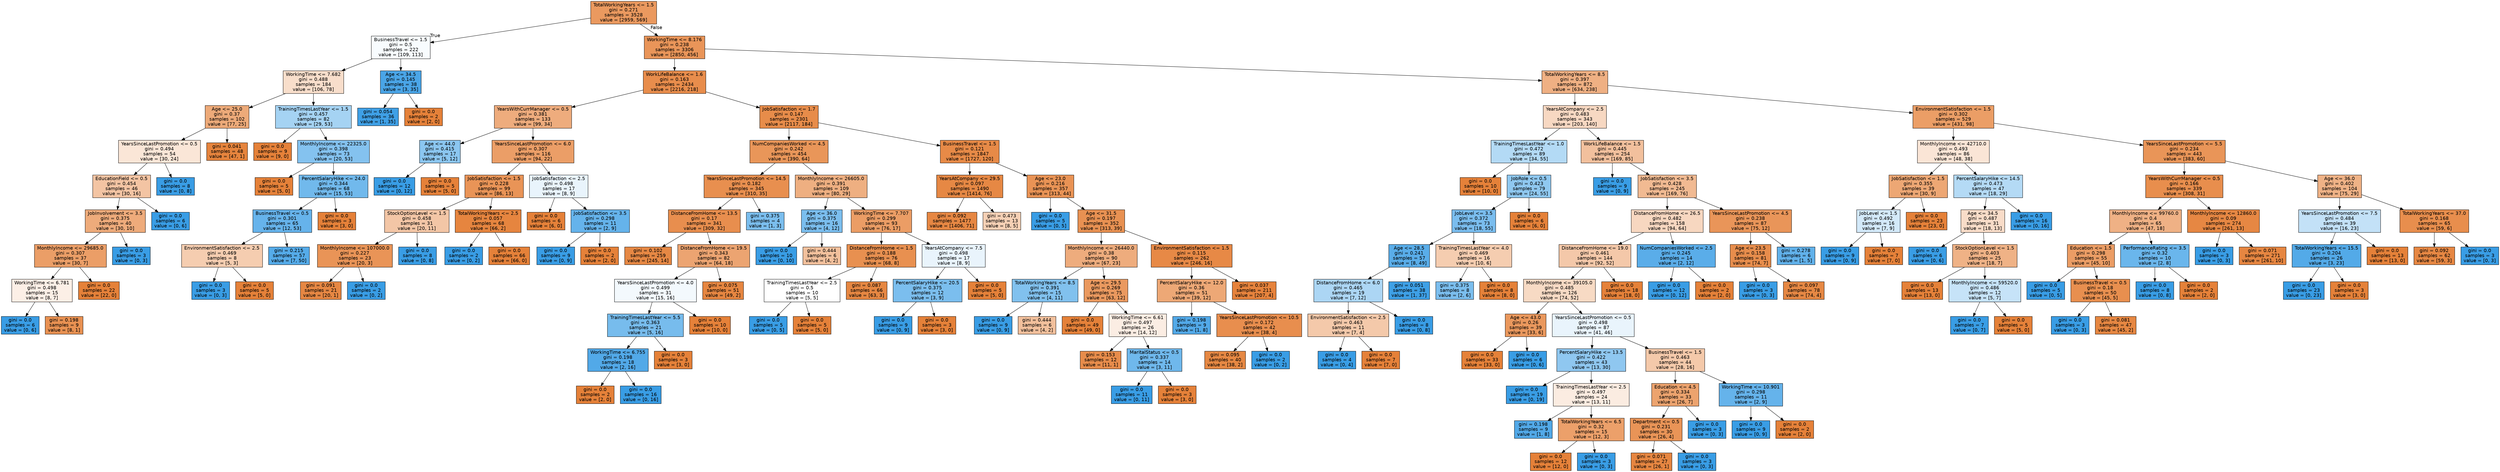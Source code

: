 digraph Tree {
node [shape=box, style="filled", color="black", fontname="helvetica"] ;
edge [fontname="helvetica"] ;
0 [label="TotalWorkingYears <= 1.5\ngini = 0.271\nsamples = 3528\nvalue = [2959, 569]", fillcolor="#ea995f"] ;
1 [label="BusinessTravel <= 1.5\ngini = 0.5\nsamples = 222\nvalue = [109, 113]", fillcolor="#f8fcfe"] ;
0 -> 1 [labeldistance=2.5, labelangle=45, headlabel="True"] ;
7 [label="WorkingTime <= 7.682\ngini = 0.488\nsamples = 184\nvalue = [106, 78]", fillcolor="#f8decb"] ;
1 -> 7 ;
9 [label="Age <= 25.0\ngini = 0.37\nsamples = 102\nvalue = [77, 25]", fillcolor="#edaa79"] ;
7 -> 9 ;
15 [label="YearsSinceLastPromotion <= 0.5\ngini = 0.494\nsamples = 54\nvalue = [30, 24]", fillcolor="#fae6d7"] ;
9 -> 15 ;
47 [label="EducationField <= 0.5\ngini = 0.454\nsamples = 46\nvalue = [30, 16]", fillcolor="#f3c4a3"] ;
15 -> 47 ;
49 [label="JobInvolvement <= 3.5\ngini = 0.375\nsamples = 40\nvalue = [30, 10]", fillcolor="#eeab7b"] ;
47 -> 49 ;
127 [label="MonthlyIncome <= 29685.0\ngini = 0.307\nsamples = 37\nvalue = [30, 7]", fillcolor="#eb9e67"] ;
49 -> 127 ;
129 [label="WorkingTime <= 6.781\ngini = 0.498\nsamples = 15\nvalue = [8, 7]", fillcolor="#fcefe6"] ;
127 -> 129 ;
131 [label="gini = 0.0\nsamples = 6\nvalue = [0, 6]", fillcolor="#399de5"] ;
129 -> 131 ;
132 [label="gini = 0.198\nsamples = 9\nvalue = [8, 1]", fillcolor="#e89152"] ;
129 -> 132 ;
130 [label="gini = 0.0\nsamples = 22\nvalue = [22, 0]", fillcolor="#e58139"] ;
127 -> 130 ;
128 [label="gini = 0.0\nsamples = 3\nvalue = [0, 3]", fillcolor="#399de5"] ;
49 -> 128 ;
50 [label="gini = 0.0\nsamples = 6\nvalue = [0, 6]", fillcolor="#399de5"] ;
47 -> 50 ;
48 [label="gini = 0.0\nsamples = 8\nvalue = [0, 8]", fillcolor="#399de5"] ;
15 -> 48 ;
16 [label="gini = 0.041\nsamples = 48\nvalue = [47, 1]", fillcolor="#e6843d"] ;
9 -> 16 ;
10 [label="TrainingTimesLastYear <= 1.5\ngini = 0.457\nsamples = 82\nvalue = [29, 53]", fillcolor="#a5d3f3"] ;
7 -> 10 ;
19 [label="gini = 0.0\nsamples = 9\nvalue = [9, 0]", fillcolor="#e58139"] ;
10 -> 19 ;
20 [label="MonthlyIncome <= 22325.0\ngini = 0.398\nsamples = 73\nvalue = [20, 53]", fillcolor="#84c2ef"] ;
10 -> 20 ;
51 [label="gini = 0.0\nsamples = 5\nvalue = [5, 0]", fillcolor="#e58139"] ;
20 -> 51 ;
52 [label="PercentSalaryHike <= 24.0\ngini = 0.344\nsamples = 68\nvalue = [15, 53]", fillcolor="#71b9ec"] ;
20 -> 52 ;
125 [label="BusinessTravel <= 0.5\ngini = 0.301\nsamples = 65\nvalue = [12, 53]", fillcolor="#66b3eb"] ;
52 -> 125 ;
139 [label="EnvironmentSatisfaction <= 2.5\ngini = 0.469\nsamples = 8\nvalue = [5, 3]", fillcolor="#f5cdb0"] ;
125 -> 139 ;
141 [label="gini = 0.0\nsamples = 3\nvalue = [0, 3]", fillcolor="#399de5"] ;
139 -> 141 ;
142 [label="gini = 0.0\nsamples = 5\nvalue = [5, 0]", fillcolor="#e58139"] ;
139 -> 142 ;
140 [label="gini = 0.215\nsamples = 57\nvalue = [7, 50]", fillcolor="#55abe9"] ;
125 -> 140 ;
126 [label="gini = 0.0\nsamples = 3\nvalue = [3, 0]", fillcolor="#e58139"] ;
52 -> 126 ;
8 [label="Age <= 34.5\ngini = 0.145\nsamples = 38\nvalue = [3, 35]", fillcolor="#4aa5e7"] ;
1 -> 8 ;
137 [label="gini = 0.054\nsamples = 36\nvalue = [1, 35]", fillcolor="#3fa0e6"] ;
8 -> 137 ;
138 [label="gini = 0.0\nsamples = 2\nvalue = [2, 0]", fillcolor="#e58139"] ;
8 -> 138 ;
2 [label="WorkingTime <= 8.176\ngini = 0.238\nsamples = 3306\nvalue = [2850, 456]", fillcolor="#e99559"] ;
0 -> 2 [labeldistance=2.5, labelangle=-45, headlabel="False"] ;
3 [label="WorkLifeBalance <= 1.6\ngini = 0.163\nsamples = 2434\nvalue = [2216, 218]", fillcolor="#e88d4c"] ;
2 -> 3 ;
25 [label="YearsWithCurrManager <= 0.5\ngini = 0.381\nsamples = 133\nvalue = [99, 34]", fillcolor="#eeac7d"] ;
3 -> 25 ;
27 [label="Age <= 44.0\ngini = 0.415\nsamples = 17\nvalue = [5, 12]", fillcolor="#8bc6f0"] ;
25 -> 27 ;
29 [label="gini = 0.0\nsamples = 12\nvalue = [0, 12]", fillcolor="#399de5"] ;
27 -> 29 ;
30 [label="gini = 0.0\nsamples = 5\nvalue = [5, 0]", fillcolor="#e58139"] ;
27 -> 30 ;
28 [label="YearsSinceLastPromotion <= 6.0\ngini = 0.307\nsamples = 116\nvalue = [94, 22]", fillcolor="#eb9e67"] ;
25 -> 28 ;
93 [label="JobSatisfaction <= 1.5\ngini = 0.228\nsamples = 99\nvalue = [86, 13]", fillcolor="#e99457"] ;
28 -> 93 ;
97 [label="StockOptionLevel <= 1.5\ngini = 0.458\nsamples = 31\nvalue = [20, 11]", fillcolor="#f3c6a6"] ;
93 -> 97 ;
99 [label="MonthlyIncome <= 107000.0\ngini = 0.227\nsamples = 23\nvalue = [20, 3]", fillcolor="#e99457"] ;
97 -> 99 ;
159 [label="gini = 0.091\nsamples = 21\nvalue = [20, 1]", fillcolor="#e68743"] ;
99 -> 159 ;
160 [label="gini = 0.0\nsamples = 2\nvalue = [0, 2]", fillcolor="#399de5"] ;
99 -> 160 ;
100 [label="gini = 0.0\nsamples = 8\nvalue = [0, 8]", fillcolor="#399de5"] ;
97 -> 100 ;
98 [label="TotalWorkingYears <= 2.5\ngini = 0.057\nsamples = 68\nvalue = [66, 2]", fillcolor="#e6853f"] ;
93 -> 98 ;
123 [label="gini = 0.0\nsamples = 2\nvalue = [0, 2]", fillcolor="#399de5"] ;
98 -> 123 ;
124 [label="gini = 0.0\nsamples = 66\nvalue = [66, 0]", fillcolor="#e58139"] ;
98 -> 124 ;
94 [label="JobSatisfaction <= 2.5\ngini = 0.498\nsamples = 17\nvalue = [8, 9]", fillcolor="#e9f4fc"] ;
28 -> 94 ;
95 [label="gini = 0.0\nsamples = 6\nvalue = [6, 0]", fillcolor="#e58139"] ;
94 -> 95 ;
96 [label="JobSatisfaction <= 3.5\ngini = 0.298\nsamples = 11\nvalue = [2, 9]", fillcolor="#65b3eb"] ;
94 -> 96 ;
163 [label="gini = 0.0\nsamples = 9\nvalue = [0, 9]", fillcolor="#399de5"] ;
96 -> 163 ;
164 [label="gini = 0.0\nsamples = 2\nvalue = [2, 0]", fillcolor="#e58139"] ;
96 -> 164 ;
26 [label="JobSatisfaction <= 1.7\ngini = 0.147\nsamples = 2301\nvalue = [2117, 184]", fillcolor="#e78c4a"] ;
3 -> 26 ;
107 [label="NumCompaniesWorked <= 4.5\ngini = 0.242\nsamples = 454\nvalue = [390, 64]", fillcolor="#e99659"] ;
26 -> 107 ;
109 [label="YearsSinceLastPromotion <= 14.5\ngini = 0.182\nsamples = 345\nvalue = [310, 35]", fillcolor="#e88f4f"] ;
107 -> 109 ;
145 [label="DistanceFromHome <= 13.5\ngini = 0.17\nsamples = 341\nvalue = [309, 32]", fillcolor="#e88e4e"] ;
109 -> 145 ;
147 [label="gini = 0.102\nsamples = 259\nvalue = [245, 14]", fillcolor="#e68844"] ;
145 -> 147 ;
148 [label="DistanceFromHome <= 19.5\ngini = 0.343\nsamples = 82\nvalue = [64, 18]", fillcolor="#eca471"] ;
145 -> 148 ;
149 [label="YearsSinceLastPromotion <= 4.0\ngini = 0.499\nsamples = 31\nvalue = [15, 16]", fillcolor="#f3f9fd"] ;
148 -> 149 ;
151 [label="TrainingTimesLastYear <= 5.5\ngini = 0.363\nsamples = 21\nvalue = [5, 16]", fillcolor="#77bced"] ;
149 -> 151 ;
153 [label="WorkingTime <= 6.755\ngini = 0.198\nsamples = 18\nvalue = [2, 16]", fillcolor="#52a9e8"] ;
151 -> 153 ;
155 [label="gini = 0.0\nsamples = 2\nvalue = [2, 0]", fillcolor="#e58139"] ;
153 -> 155 ;
156 [label="gini = 0.0\nsamples = 16\nvalue = [0, 16]", fillcolor="#399de5"] ;
153 -> 156 ;
154 [label="gini = 0.0\nsamples = 3\nvalue = [3, 0]", fillcolor="#e58139"] ;
151 -> 154 ;
152 [label="gini = 0.0\nsamples = 10\nvalue = [10, 0]", fillcolor="#e58139"] ;
149 -> 152 ;
150 [label="gini = 0.075\nsamples = 51\nvalue = [49, 2]", fillcolor="#e68641"] ;
148 -> 150 ;
146 [label="gini = 0.375\nsamples = 4\nvalue = [1, 3]", fillcolor="#7bbeee"] ;
109 -> 146 ;
110 [label="MonthlyIncome <= 26605.0\ngini = 0.391\nsamples = 109\nvalue = [80, 29]", fillcolor="#eeaf81"] ;
107 -> 110 ;
111 [label="Age <= 36.0\ngini = 0.375\nsamples = 16\nvalue = [4, 12]", fillcolor="#7bbeee"] ;
110 -> 111 ;
157 [label="gini = 0.0\nsamples = 10\nvalue = [0, 10]", fillcolor="#399de5"] ;
111 -> 157 ;
158 [label="gini = 0.444\nsamples = 6\nvalue = [4, 2]", fillcolor="#f2c09c"] ;
111 -> 158 ;
112 [label="WorkingTime <= 7.707\ngini = 0.299\nsamples = 93\nvalue = [76, 17]", fillcolor="#eb9d65"] ;
110 -> 112 ;
113 [label="DistanceFromHome <= 1.5\ngini = 0.188\nsamples = 76\nvalue = [68, 8]", fillcolor="#e89050"] ;
112 -> 113 ;
133 [label="TrainingTimesLastYear <= 2.5\ngini = 0.5\nsamples = 10\nvalue = [5, 5]", fillcolor="#ffffff"] ;
113 -> 133 ;
135 [label="gini = 0.0\nsamples = 5\nvalue = [0, 5]", fillcolor="#399de5"] ;
133 -> 135 ;
136 [label="gini = 0.0\nsamples = 5\nvalue = [5, 0]", fillcolor="#e58139"] ;
133 -> 136 ;
134 [label="gini = 0.087\nsamples = 66\nvalue = [63, 3]", fillcolor="#e68742"] ;
113 -> 134 ;
114 [label="YearsAtCompany <= 7.5\ngini = 0.498\nsamples = 17\nvalue = [8, 9]", fillcolor="#e9f4fc"] ;
112 -> 114 ;
119 [label="PercentSalaryHike <= 20.5\ngini = 0.375\nsamples = 12\nvalue = [3, 9]", fillcolor="#7bbeee"] ;
114 -> 119 ;
121 [label="gini = 0.0\nsamples = 9\nvalue = [0, 9]", fillcolor="#399de5"] ;
119 -> 121 ;
122 [label="gini = 0.0\nsamples = 3\nvalue = [3, 0]", fillcolor="#e58139"] ;
119 -> 122 ;
120 [label="gini = 0.0\nsamples = 5\nvalue = [5, 0]", fillcolor="#e58139"] ;
114 -> 120 ;
108 [label="BusinessTravel <= 1.5\ngini = 0.121\nsamples = 1847\nvalue = [1727, 120]", fillcolor="#e78a47"] ;
26 -> 108 ;
167 [label="YearsAtCompany <= 29.5\ngini = 0.097\nsamples = 1490\nvalue = [1414, 76]", fillcolor="#e68844"] ;
108 -> 167 ;
195 [label="gini = 0.092\nsamples = 1477\nvalue = [1406, 71]", fillcolor="#e68743"] ;
167 -> 195 ;
196 [label="gini = 0.473\nsamples = 13\nvalue = [8, 5]", fillcolor="#f5d0b5"] ;
167 -> 196 ;
168 [label="Age <= 23.0\ngini = 0.216\nsamples = 357\nvalue = [313, 44]", fillcolor="#e99355"] ;
108 -> 168 ;
169 [label="gini = 0.0\nsamples = 5\nvalue = [0, 5]", fillcolor="#399de5"] ;
168 -> 169 ;
170 [label="Age <= 31.5\ngini = 0.197\nsamples = 352\nvalue = [313, 39]", fillcolor="#e89152"] ;
168 -> 170 ;
171 [label="MonthlyIncome <= 26440.0\ngini = 0.38\nsamples = 90\nvalue = [67, 23]", fillcolor="#eeac7d"] ;
170 -> 171 ;
173 [label="TotalWorkingYears <= 8.5\ngini = 0.391\nsamples = 15\nvalue = [4, 11]", fillcolor="#81c1ee"] ;
171 -> 173 ;
187 [label="gini = 0.0\nsamples = 9\nvalue = [0, 9]", fillcolor="#399de5"] ;
173 -> 187 ;
188 [label="gini = 0.444\nsamples = 6\nvalue = [4, 2]", fillcolor="#f2c09c"] ;
173 -> 188 ;
174 [label="Age <= 29.5\ngini = 0.269\nsamples = 75\nvalue = [63, 12]", fillcolor="#ea995f"] ;
171 -> 174 ;
175 [label="gini = 0.0\nsamples = 49\nvalue = [49, 0]", fillcolor="#e58139"] ;
174 -> 175 ;
176 [label="WorkingTime <= 6.61\ngini = 0.497\nsamples = 26\nvalue = [14, 12]", fillcolor="#fbede3"] ;
174 -> 176 ;
177 [label="gini = 0.153\nsamples = 12\nvalue = [11, 1]", fillcolor="#e78c4b"] ;
176 -> 177 ;
178 [label="MaritalStatus <= 0.5\ngini = 0.337\nsamples = 14\nvalue = [3, 11]", fillcolor="#6fb8ec"] ;
176 -> 178 ;
179 [label="gini = 0.0\nsamples = 11\nvalue = [0, 11]", fillcolor="#399de5"] ;
178 -> 179 ;
180 [label="gini = 0.0\nsamples = 3\nvalue = [3, 0]", fillcolor="#e58139"] ;
178 -> 180 ;
172 [label="EnvironmentSatisfaction <= 1.5\ngini = 0.115\nsamples = 262\nvalue = [246, 16]", fillcolor="#e78946"] ;
170 -> 172 ;
181 [label="PercentSalaryHike <= 12.0\ngini = 0.36\nsamples = 51\nvalue = [39, 12]", fillcolor="#eda876"] ;
172 -> 181 ;
183 [label="gini = 0.198\nsamples = 9\nvalue = [1, 8]", fillcolor="#52a9e8"] ;
181 -> 183 ;
184 [label="YearsSinceLastPromotion <= 10.5\ngini = 0.172\nsamples = 42\nvalue = [38, 4]", fillcolor="#e88e4e"] ;
181 -> 184 ;
185 [label="gini = 0.095\nsamples = 40\nvalue = [38, 2]", fillcolor="#e68843"] ;
184 -> 185 ;
186 [label="gini = 0.0\nsamples = 2\nvalue = [0, 2]", fillcolor="#399de5"] ;
184 -> 186 ;
182 [label="gini = 0.037\nsamples = 211\nvalue = [207, 4]", fillcolor="#e6833d"] ;
172 -> 182 ;
4 [label="TotalWorkingYears <= 8.5\ngini = 0.397\nsamples = 872\nvalue = [634, 238]", fillcolor="#efb083"] ;
2 -> 4 ;
5 [label="YearsAtCompany <= 2.5\ngini = 0.483\nsamples = 343\nvalue = [203, 140]", fillcolor="#f7d8c2"] ;
4 -> 5 ;
13 [label="TrainingTimesLastYear <= 1.0\ngini = 0.472\nsamples = 89\nvalue = [34, 55]", fillcolor="#b3daf5"] ;
5 -> 13 ;
17 [label="gini = 0.0\nsamples = 10\nvalue = [10, 0]", fillcolor="#e58139"] ;
13 -> 17 ;
18 [label="JobRole <= 0.5\ngini = 0.423\nsamples = 79\nvalue = [24, 55]", fillcolor="#8fc8f0"] ;
13 -> 18 ;
35 [label="JobLevel <= 3.5\ngini = 0.372\nsamples = 73\nvalue = [18, 55]", fillcolor="#7abdee"] ;
18 -> 35 ;
45 [label="Age <= 28.5\ngini = 0.241\nsamples = 57\nvalue = [8, 49]", fillcolor="#59ade9"] ;
35 -> 45 ;
189 [label="DistanceFromHome <= 6.0\ngini = 0.465\nsamples = 19\nvalue = [7, 12]", fillcolor="#acd6f4"] ;
45 -> 189 ;
191 [label="EnvironmentSatisfaction <= 2.5\ngini = 0.463\nsamples = 11\nvalue = [7, 4]", fillcolor="#f4c9aa"] ;
189 -> 191 ;
193 [label="gini = 0.0\nsamples = 4\nvalue = [0, 4]", fillcolor="#399de5"] ;
191 -> 193 ;
194 [label="gini = 0.0\nsamples = 7\nvalue = [7, 0]", fillcolor="#e58139"] ;
191 -> 194 ;
192 [label="gini = 0.0\nsamples = 8\nvalue = [0, 8]", fillcolor="#399de5"] ;
189 -> 192 ;
190 [label="gini = 0.051\nsamples = 38\nvalue = [1, 37]", fillcolor="#3ea0e6"] ;
45 -> 190 ;
46 [label="TrainingTimesLastYear <= 4.0\ngini = 0.469\nsamples = 16\nvalue = [10, 6]", fillcolor="#f5cdb0"] ;
35 -> 46 ;
101 [label="gini = 0.375\nsamples = 8\nvalue = [2, 6]", fillcolor="#7bbeee"] ;
46 -> 101 ;
102 [label="gini = 0.0\nsamples = 8\nvalue = [8, 0]", fillcolor="#e58139"] ;
46 -> 102 ;
36 [label="gini = 0.0\nsamples = 6\nvalue = [6, 0]", fillcolor="#e58139"] ;
18 -> 36 ;
14 [label="WorkLifeBalance <= 1.5\ngini = 0.445\nsamples = 254\nvalue = [169, 85]", fillcolor="#f2c09d"] ;
5 -> 14 ;
21 [label="gini = 0.0\nsamples = 9\nvalue = [0, 9]", fillcolor="#399de5"] ;
14 -> 21 ;
22 [label="JobSatisfaction <= 3.5\ngini = 0.428\nsamples = 245\nvalue = [169, 76]", fillcolor="#f1ba92"] ;
14 -> 22 ;
23 [label="DistanceFromHome <= 26.5\ngini = 0.482\nsamples = 158\nvalue = [94, 64]", fillcolor="#f7d7c0"] ;
22 -> 23 ;
37 [label="DistanceFromHome <= 19.0\ngini = 0.461\nsamples = 144\nvalue = [92, 52]", fillcolor="#f4c8a9"] ;
23 -> 37 ;
67 [label="MonthlyIncome <= 39105.0\ngini = 0.485\nsamples = 126\nvalue = [74, 52]", fillcolor="#f7dac4"] ;
37 -> 67 ;
69 [label="Age <= 43.0\ngini = 0.26\nsamples = 39\nvalue = [33, 6]", fillcolor="#ea985d"] ;
67 -> 69 ;
71 [label="gini = 0.0\nsamples = 33\nvalue = [33, 0]", fillcolor="#e58139"] ;
69 -> 71 ;
72 [label="gini = 0.0\nsamples = 6\nvalue = [0, 6]", fillcolor="#399de5"] ;
69 -> 72 ;
70 [label="YearsSinceLastPromotion <= 0.5\ngini = 0.498\nsamples = 87\nvalue = [41, 46]", fillcolor="#e9f4fc"] ;
67 -> 70 ;
83 [label="PercentSalaryHike <= 13.5\ngini = 0.422\nsamples = 43\nvalue = [13, 30]", fillcolor="#8fc7f0"] ;
70 -> 83 ;
85 [label="gini = 0.0\nsamples = 19\nvalue = [0, 19]", fillcolor="#399de5"] ;
83 -> 85 ;
86 [label="TrainingTimesLastYear <= 2.5\ngini = 0.497\nsamples = 24\nvalue = [13, 11]", fillcolor="#fbece1"] ;
83 -> 86 ;
89 [label="gini = 0.198\nsamples = 9\nvalue = [1, 8]", fillcolor="#52a9e8"] ;
86 -> 89 ;
90 [label="TotalWorkingYears <= 6.5\ngini = 0.32\nsamples = 15\nvalue = [12, 3]", fillcolor="#eca06a"] ;
86 -> 90 ;
91 [label="gini = 0.0\nsamples = 12\nvalue = [12, 0]", fillcolor="#e58139"] ;
90 -> 91 ;
92 [label="gini = 0.0\nsamples = 3\nvalue = [0, 3]", fillcolor="#399de5"] ;
90 -> 92 ;
84 [label="BusinessTravel <= 1.5\ngini = 0.463\nsamples = 44\nvalue = [28, 16]", fillcolor="#f4c9aa"] ;
70 -> 84 ;
87 [label="Education <= 4.5\ngini = 0.334\nsamples = 33\nvalue = [26, 7]", fillcolor="#eca36e"] ;
84 -> 87 ;
115 [label="Department <= 0.5\ngini = 0.231\nsamples = 30\nvalue = [26, 4]", fillcolor="#e99457"] ;
87 -> 115 ;
117 [label="gini = 0.071\nsamples = 27\nvalue = [26, 1]", fillcolor="#e68641"] ;
115 -> 117 ;
118 [label="gini = 0.0\nsamples = 3\nvalue = [0, 3]", fillcolor="#399de5"] ;
115 -> 118 ;
116 [label="gini = 0.0\nsamples = 3\nvalue = [0, 3]", fillcolor="#399de5"] ;
87 -> 116 ;
88 [label="WorkingTime <= 10.901\ngini = 0.298\nsamples = 11\nvalue = [2, 9]", fillcolor="#65b3eb"] ;
84 -> 88 ;
161 [label="gini = 0.0\nsamples = 9\nvalue = [0, 9]", fillcolor="#399de5"] ;
88 -> 161 ;
162 [label="gini = 0.0\nsamples = 2\nvalue = [2, 0]", fillcolor="#e58139"] ;
88 -> 162 ;
68 [label="gini = 0.0\nsamples = 18\nvalue = [18, 0]", fillcolor="#e58139"] ;
37 -> 68 ;
38 [label="NumCompaniesWorked <= 2.5\ngini = 0.245\nsamples = 14\nvalue = [2, 12]", fillcolor="#5aade9"] ;
23 -> 38 ;
143 [label="gini = 0.0\nsamples = 12\nvalue = [0, 12]", fillcolor="#399de5"] ;
38 -> 143 ;
144 [label="gini = 0.0\nsamples = 2\nvalue = [2, 0]", fillcolor="#e58139"] ;
38 -> 144 ;
24 [label="YearsSinceLastPromotion <= 4.5\ngini = 0.238\nsamples = 87\nvalue = [75, 12]", fillcolor="#e99559"] ;
22 -> 24 ;
39 [label="Age <= 23.5\ngini = 0.158\nsamples = 81\nvalue = [74, 7]", fillcolor="#e78d4c"] ;
24 -> 39 ;
75 [label="gini = 0.0\nsamples = 3\nvalue = [0, 3]", fillcolor="#399de5"] ;
39 -> 75 ;
76 [label="gini = 0.097\nsamples = 78\nvalue = [74, 4]", fillcolor="#e68844"] ;
39 -> 76 ;
40 [label="gini = 0.278\nsamples = 6\nvalue = [1, 5]", fillcolor="#61b1ea"] ;
24 -> 40 ;
6 [label="EnvironmentSatisfaction <= 1.5\ngini = 0.302\nsamples = 529\nvalue = [431, 98]", fillcolor="#eb9e66"] ;
4 -> 6 ;
11 [label="MonthlyIncome <= 42710.0\ngini = 0.493\nsamples = 86\nvalue = [48, 38]", fillcolor="#fae5d6"] ;
6 -> 11 ;
31 [label="JobSatisfaction <= 1.5\ngini = 0.355\nsamples = 39\nvalue = [30, 9]", fillcolor="#eda774"] ;
11 -> 31 ;
41 [label="JobLevel <= 1.5\ngini = 0.492\nsamples = 16\nvalue = [7, 9]", fillcolor="#d3e9f9"] ;
31 -> 41 ;
43 [label="gini = 0.0\nsamples = 9\nvalue = [0, 9]", fillcolor="#399de5"] ;
41 -> 43 ;
44 [label="gini = 0.0\nsamples = 7\nvalue = [7, 0]", fillcolor="#e58139"] ;
41 -> 44 ;
42 [label="gini = 0.0\nsamples = 23\nvalue = [23, 0]", fillcolor="#e58139"] ;
31 -> 42 ;
32 [label="PercentSalaryHike <= 14.5\ngini = 0.473\nsamples = 47\nvalue = [18, 29]", fillcolor="#b4daf5"] ;
11 -> 32 ;
33 [label="Age <= 34.5\ngini = 0.487\nsamples = 31\nvalue = [18, 13]", fillcolor="#f8dcc8"] ;
32 -> 33 ;
81 [label="gini = 0.0\nsamples = 6\nvalue = [0, 6]", fillcolor="#399de5"] ;
33 -> 81 ;
82 [label="StockOptionLevel <= 1.5\ngini = 0.403\nsamples = 25\nvalue = [18, 7]", fillcolor="#efb286"] ;
33 -> 82 ;
103 [label="gini = 0.0\nsamples = 13\nvalue = [13, 0]", fillcolor="#e58139"] ;
82 -> 103 ;
104 [label="MonthlyIncome <= 59520.0\ngini = 0.486\nsamples = 12\nvalue = [5, 7]", fillcolor="#c6e3f8"] ;
82 -> 104 ;
105 [label="gini = 0.0\nsamples = 7\nvalue = [0, 7]", fillcolor="#399de5"] ;
104 -> 105 ;
106 [label="gini = 0.0\nsamples = 5\nvalue = [5, 0]", fillcolor="#e58139"] ;
104 -> 106 ;
34 [label="gini = 0.0\nsamples = 16\nvalue = [0, 16]", fillcolor="#399de5"] ;
32 -> 34 ;
12 [label="YearsSinceLastPromotion <= 5.5\ngini = 0.234\nsamples = 443\nvalue = [383, 60]", fillcolor="#e99558"] ;
6 -> 12 ;
53 [label="YearsWithCurrManager <= 0.5\ngini = 0.166\nsamples = 339\nvalue = [308, 31]", fillcolor="#e88e4d"] ;
12 -> 53 ;
59 [label="MonthlyIncome <= 99760.0\ngini = 0.4\nsamples = 65\nvalue = [47, 18]", fillcolor="#efb185"] ;
53 -> 59 ;
61 [label="Education <= 1.5\ngini = 0.298\nsamples = 55\nvalue = [45, 10]", fillcolor="#eb9d65"] ;
59 -> 61 ;
63 [label="gini = 0.0\nsamples = 5\nvalue = [0, 5]", fillcolor="#399de5"] ;
61 -> 63 ;
64 [label="BusinessTravel <= 0.5\ngini = 0.18\nsamples = 50\nvalue = [45, 5]", fillcolor="#e88f4f"] ;
61 -> 64 ;
79 [label="gini = 0.0\nsamples = 3\nvalue = [0, 3]", fillcolor="#399de5"] ;
64 -> 79 ;
80 [label="gini = 0.081\nsamples = 47\nvalue = [45, 2]", fillcolor="#e68742"] ;
64 -> 80 ;
62 [label="PerformanceRating <= 3.5\ngini = 0.32\nsamples = 10\nvalue = [2, 8]", fillcolor="#6ab6ec"] ;
59 -> 62 ;
165 [label="gini = 0.0\nsamples = 8\nvalue = [0, 8]", fillcolor="#399de5"] ;
62 -> 165 ;
166 [label="gini = 0.0\nsamples = 2\nvalue = [2, 0]", fillcolor="#e58139"] ;
62 -> 166 ;
60 [label="MonthlyIncome <= 12860.0\ngini = 0.09\nsamples = 274\nvalue = [261, 13]", fillcolor="#e68743"] ;
53 -> 60 ;
65 [label="gini = 0.0\nsamples = 3\nvalue = [0, 3]", fillcolor="#399de5"] ;
60 -> 65 ;
66 [label="gini = 0.071\nsamples = 271\nvalue = [261, 10]", fillcolor="#e68641"] ;
60 -> 66 ;
54 [label="Age <= 36.0\ngini = 0.402\nsamples = 104\nvalue = [75, 29]", fillcolor="#efb286"] ;
12 -> 54 ;
55 [label="YearsSinceLastPromotion <= 7.5\ngini = 0.484\nsamples = 39\nvalue = [16, 23]", fillcolor="#c3e1f7"] ;
54 -> 55 ;
57 [label="TotalWorkingYears <= 15.5\ngini = 0.204\nsamples = 26\nvalue = [3, 23]", fillcolor="#53aae8"] ;
55 -> 57 ;
73 [label="gini = 0.0\nsamples = 23\nvalue = [0, 23]", fillcolor="#399de5"] ;
57 -> 73 ;
74 [label="gini = 0.0\nsamples = 3\nvalue = [3, 0]", fillcolor="#e58139"] ;
57 -> 74 ;
58 [label="gini = 0.0\nsamples = 13\nvalue = [13, 0]", fillcolor="#e58139"] ;
55 -> 58 ;
56 [label="TotalWorkingYears <= 37.0\ngini = 0.168\nsamples = 65\nvalue = [59, 6]", fillcolor="#e88e4d"] ;
54 -> 56 ;
77 [label="gini = 0.092\nsamples = 62\nvalue = [59, 3]", fillcolor="#e68743"] ;
56 -> 77 ;
78 [label="gini = 0.0\nsamples = 3\nvalue = [0, 3]", fillcolor="#399de5"] ;
56 -> 78 ;
}